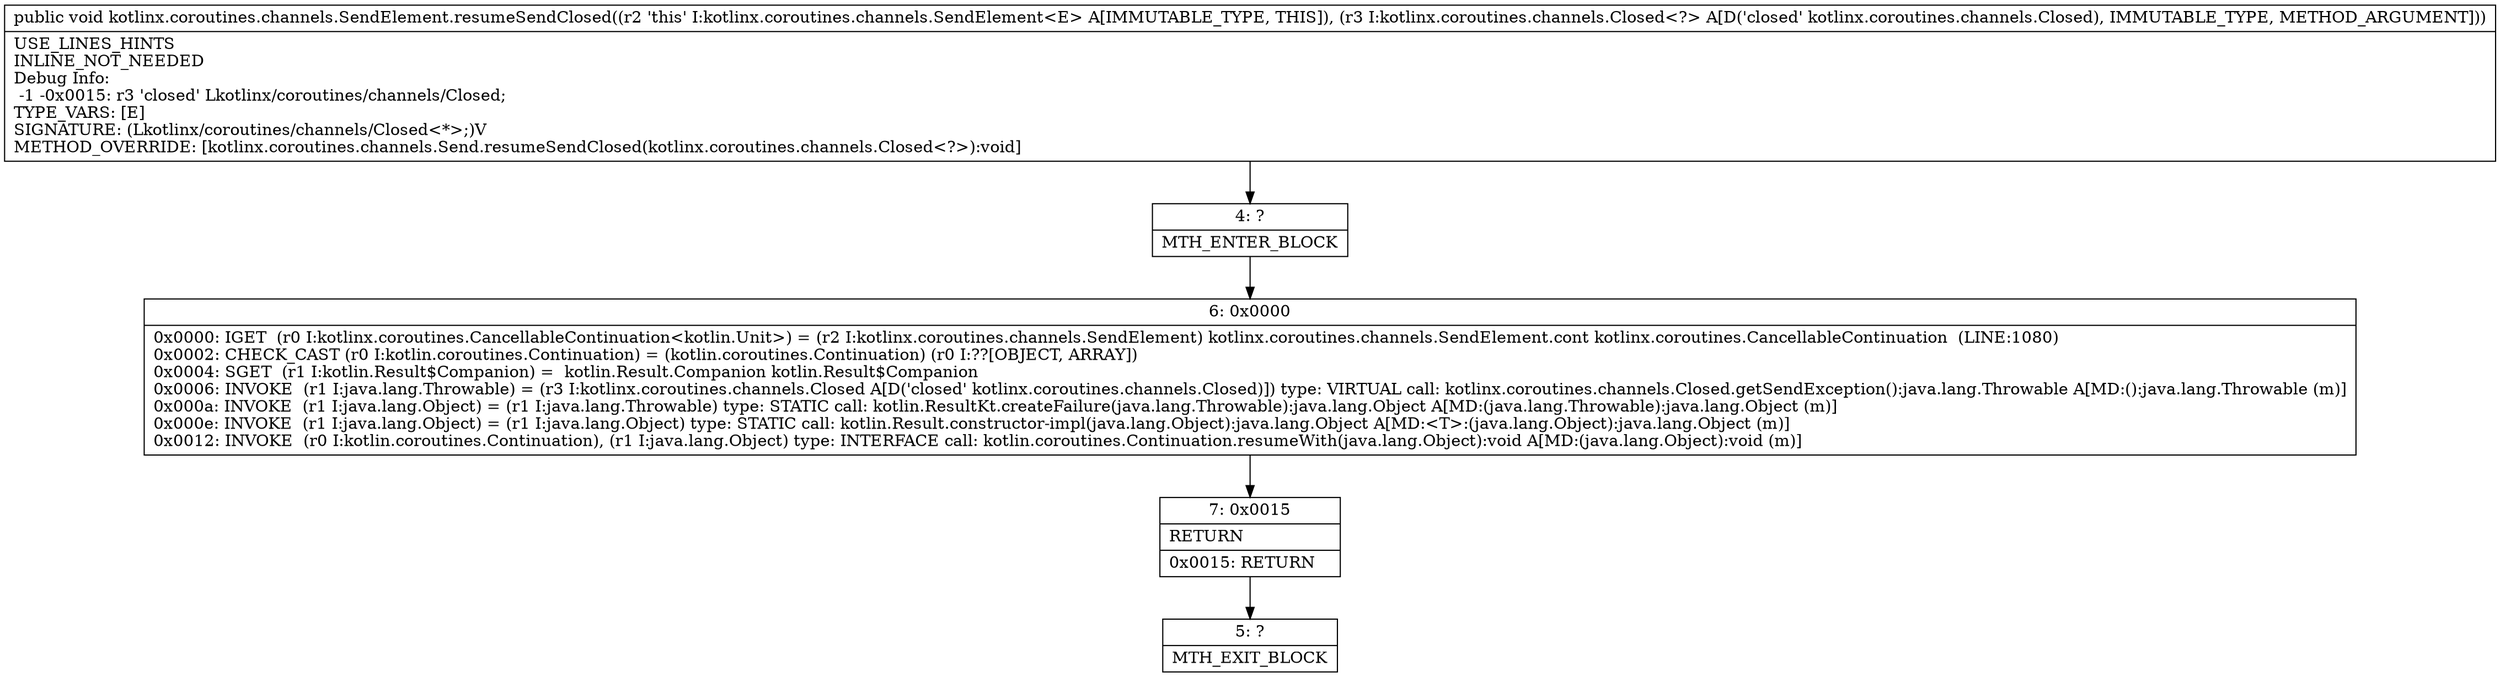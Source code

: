 digraph "CFG forkotlinx.coroutines.channels.SendElement.resumeSendClosed(Lkotlinx\/coroutines\/channels\/Closed;)V" {
Node_4 [shape=record,label="{4\:\ ?|MTH_ENTER_BLOCK\l}"];
Node_6 [shape=record,label="{6\:\ 0x0000|0x0000: IGET  (r0 I:kotlinx.coroutines.CancellableContinuation\<kotlin.Unit\>) = (r2 I:kotlinx.coroutines.channels.SendElement) kotlinx.coroutines.channels.SendElement.cont kotlinx.coroutines.CancellableContinuation  (LINE:1080)\l0x0002: CHECK_CAST (r0 I:kotlin.coroutines.Continuation) = (kotlin.coroutines.Continuation) (r0 I:??[OBJECT, ARRAY]) \l0x0004: SGET  (r1 I:kotlin.Result$Companion) =  kotlin.Result.Companion kotlin.Result$Companion \l0x0006: INVOKE  (r1 I:java.lang.Throwable) = (r3 I:kotlinx.coroutines.channels.Closed A[D('closed' kotlinx.coroutines.channels.Closed)]) type: VIRTUAL call: kotlinx.coroutines.channels.Closed.getSendException():java.lang.Throwable A[MD:():java.lang.Throwable (m)]\l0x000a: INVOKE  (r1 I:java.lang.Object) = (r1 I:java.lang.Throwable) type: STATIC call: kotlin.ResultKt.createFailure(java.lang.Throwable):java.lang.Object A[MD:(java.lang.Throwable):java.lang.Object (m)]\l0x000e: INVOKE  (r1 I:java.lang.Object) = (r1 I:java.lang.Object) type: STATIC call: kotlin.Result.constructor\-impl(java.lang.Object):java.lang.Object A[MD:\<T\>:(java.lang.Object):java.lang.Object (m)]\l0x0012: INVOKE  (r0 I:kotlin.coroutines.Continuation), (r1 I:java.lang.Object) type: INTERFACE call: kotlin.coroutines.Continuation.resumeWith(java.lang.Object):void A[MD:(java.lang.Object):void (m)]\l}"];
Node_7 [shape=record,label="{7\:\ 0x0015|RETURN\l|0x0015: RETURN   \l}"];
Node_5 [shape=record,label="{5\:\ ?|MTH_EXIT_BLOCK\l}"];
MethodNode[shape=record,label="{public void kotlinx.coroutines.channels.SendElement.resumeSendClosed((r2 'this' I:kotlinx.coroutines.channels.SendElement\<E\> A[IMMUTABLE_TYPE, THIS]), (r3 I:kotlinx.coroutines.channels.Closed\<?\> A[D('closed' kotlinx.coroutines.channels.Closed), IMMUTABLE_TYPE, METHOD_ARGUMENT]))  | USE_LINES_HINTS\lINLINE_NOT_NEEDED\lDebug Info:\l  \-1 \-0x0015: r3 'closed' Lkotlinx\/coroutines\/channels\/Closed;\lTYPE_VARS: [E]\lSIGNATURE: (Lkotlinx\/coroutines\/channels\/Closed\<*\>;)V\lMETHOD_OVERRIDE: [kotlinx.coroutines.channels.Send.resumeSendClosed(kotlinx.coroutines.channels.Closed\<?\>):void]\l}"];
MethodNode -> Node_4;Node_4 -> Node_6;
Node_6 -> Node_7;
Node_7 -> Node_5;
}

